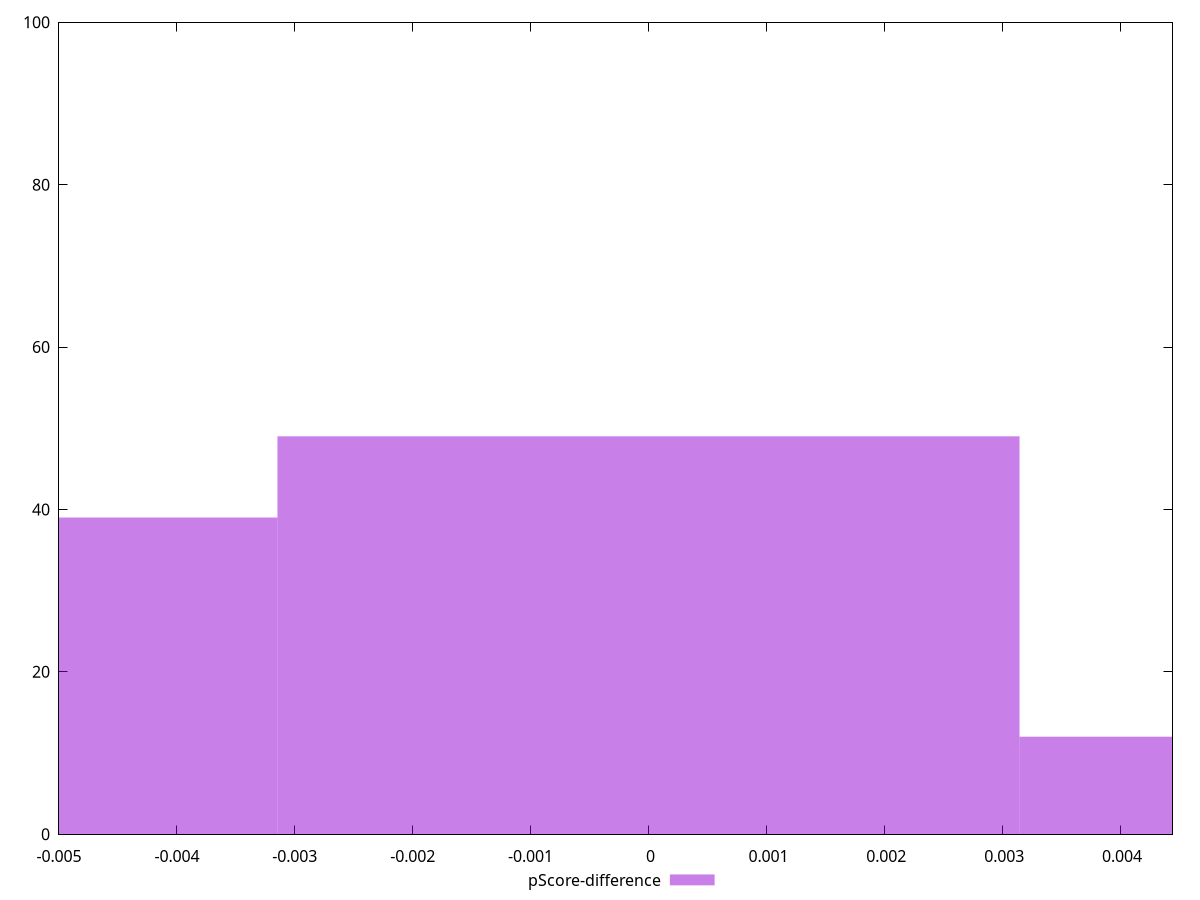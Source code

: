 reset

$pScoreDifference <<EOF
-0.006294113924171138 39
0.006294113924171138 12
0 49
EOF

set key outside below
set boxwidth 0.006294113924171138
set xrange [-0.0050000000000000044:0.004444444444444473]
set yrange [0:100]
set trange [0:100]
set style fill transparent solid 0.5 noborder
set terminal svg size 640, 490 enhanced background rgb 'white'
set output "report_00013_2021-02-09T12-04-24.940Z/uses-webp-images/samples/pages/pScore-difference/histogram.svg"

plot $pScoreDifference title "pScore-difference" with boxes

reset
